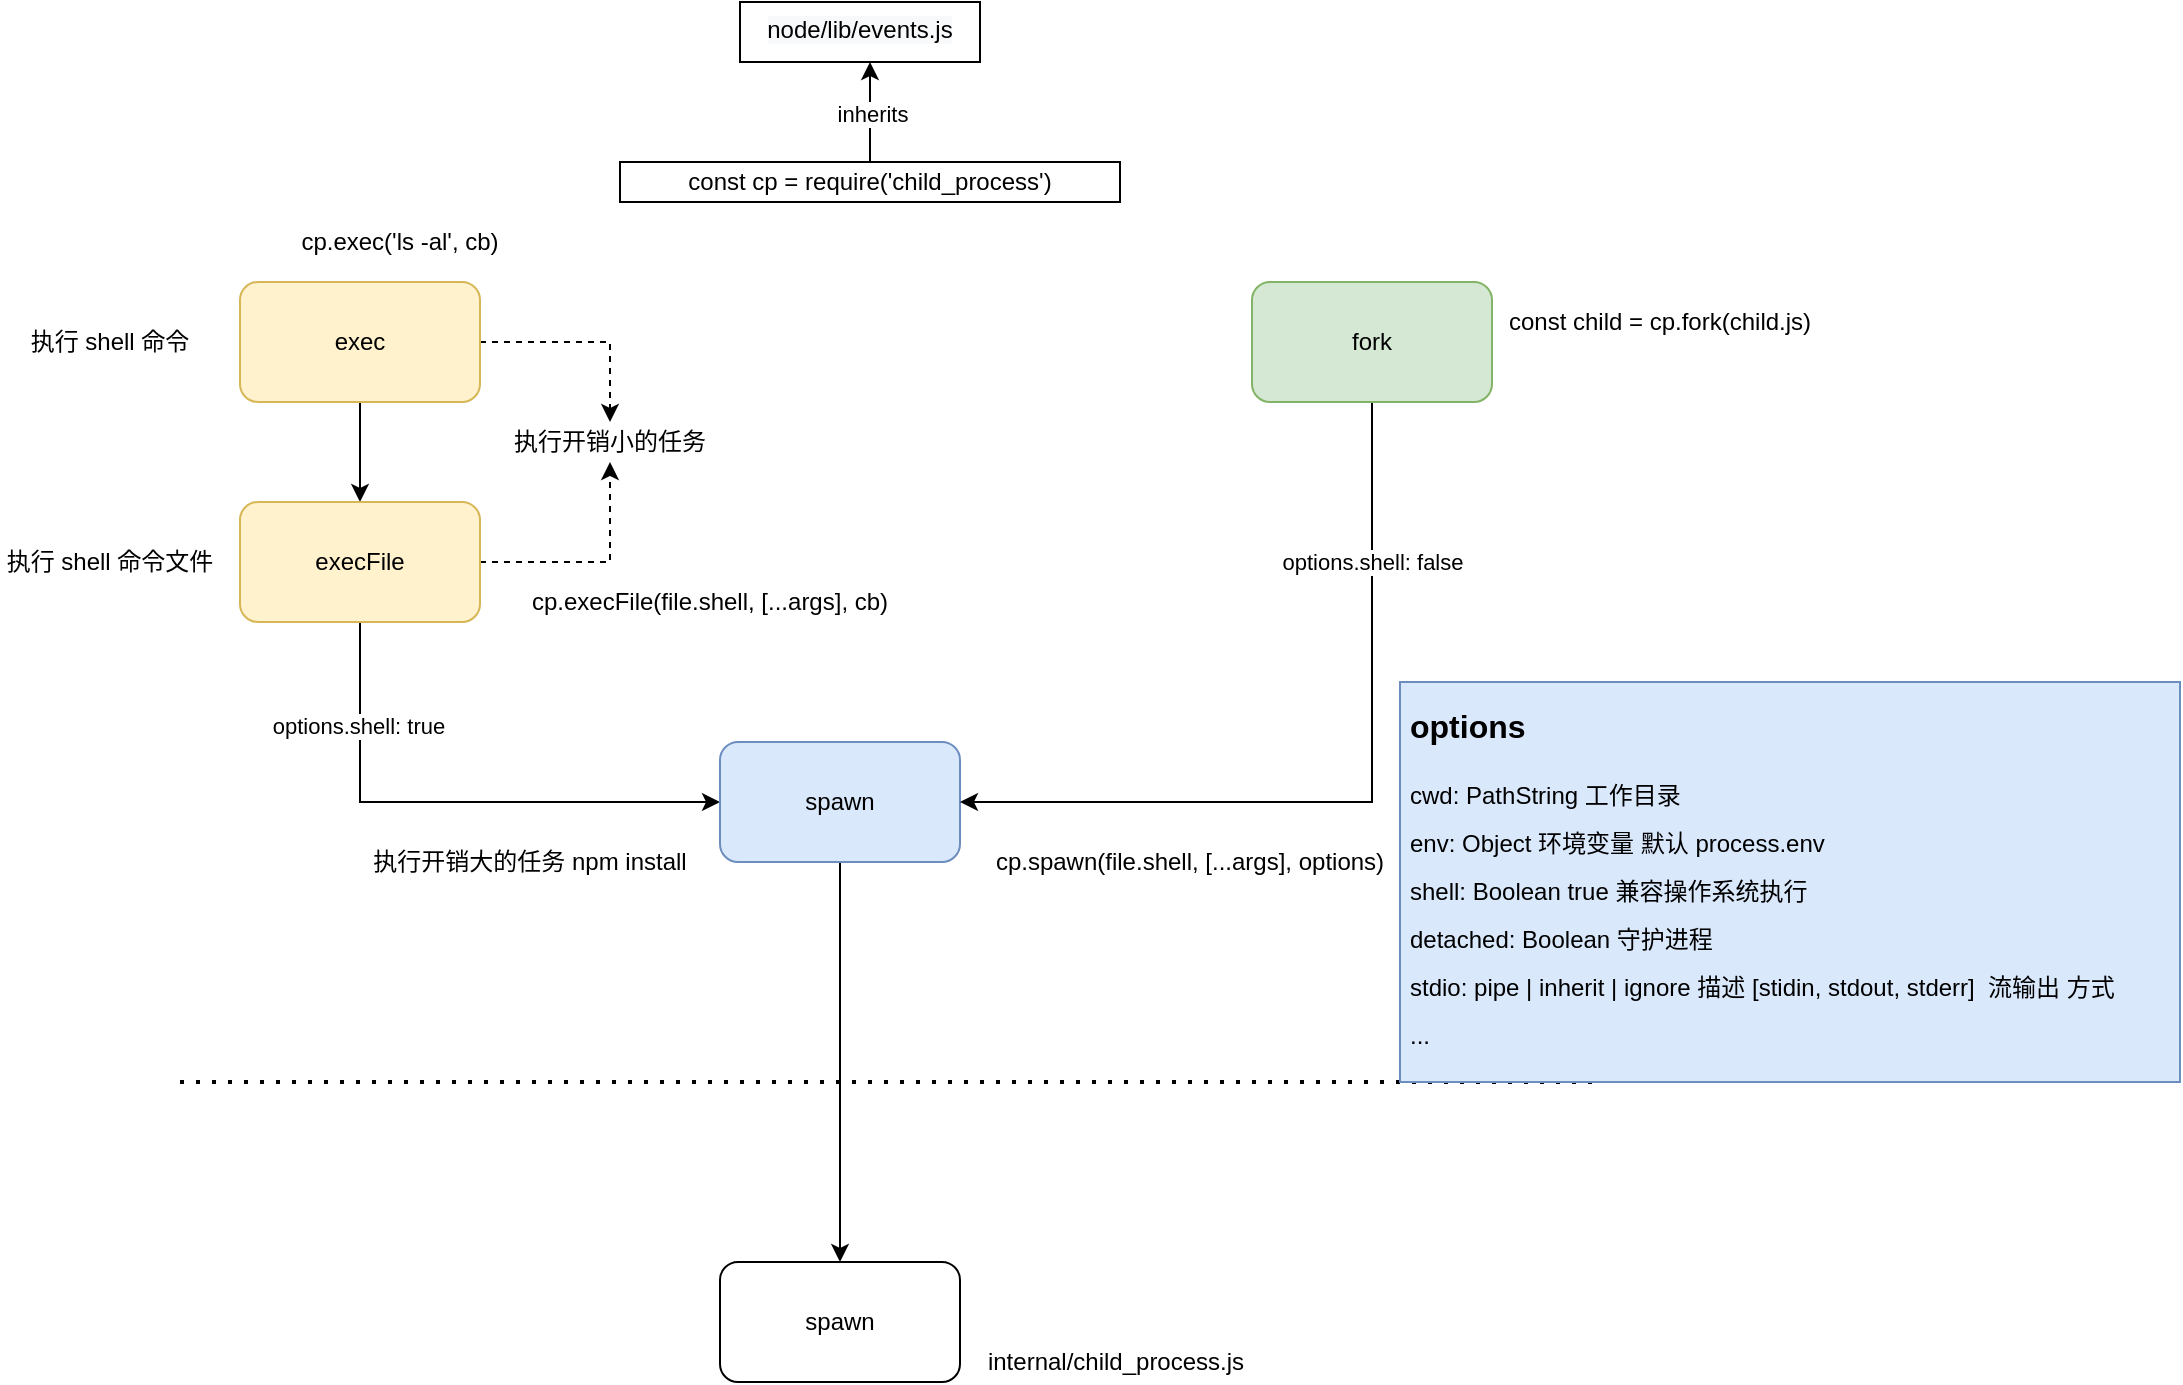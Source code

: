 <mxfile version="14.4.6" type="github">
  <diagram id="prtHgNgQTEPvFCAcTncT" name="Page-1">
    <mxGraphModel dx="2013" dy="1909" grid="1" gridSize="10" guides="1" tooltips="1" connect="1" arrows="1" fold="1" page="1" pageScale="1" pageWidth="827" pageHeight="1169" math="0" shadow="0">
      <root>
        <mxCell id="0" />
        <mxCell id="1" parent="0" />
        <mxCell id="9C7MWj4vBOad_BRdYSQF-43" value="" style="endArrow=none;dashed=1;html=1;dashPattern=1 3;strokeWidth=2;" edge="1" parent="1">
          <mxGeometry width="50" height="50" relative="1" as="geometry">
            <mxPoint x="20" y="520" as="sourcePoint" />
            <mxPoint x="730" y="520" as="targetPoint" />
          </mxGeometry>
        </mxCell>
        <mxCell id="9C7MWj4vBOad_BRdYSQF-44" style="edgeStyle=orthogonalEdgeStyle;rounded=0;orthogonalLoop=1;jettySize=auto;html=1;entryX=0.5;entryY=0;entryDx=0;entryDy=0;" edge="1" parent="1" source="9C7MWj4vBOad_BRdYSQF-46" target="9C7MWj4vBOad_BRdYSQF-50">
          <mxGeometry relative="1" as="geometry" />
        </mxCell>
        <mxCell id="9C7MWj4vBOad_BRdYSQF-45" style="edgeStyle=orthogonalEdgeStyle;rounded=0;orthogonalLoop=1;jettySize=auto;html=1;exitX=1;exitY=0.5;exitDx=0;exitDy=0;entryX=0.5;entryY=0;entryDx=0;entryDy=0;dashed=1;" edge="1" parent="1" source="9C7MWj4vBOad_BRdYSQF-46" target="9C7MWj4vBOad_BRdYSQF-60">
          <mxGeometry relative="1" as="geometry" />
        </mxCell>
        <mxCell id="9C7MWj4vBOad_BRdYSQF-46" value="exec" style="rounded=1;whiteSpace=wrap;html=1;fillColor=#fff2cc;strokeColor=#d6b656;" vertex="1" parent="1">
          <mxGeometry x="50" y="120" width="120" height="60" as="geometry" />
        </mxCell>
        <mxCell id="9C7MWj4vBOad_BRdYSQF-47" style="edgeStyle=orthogonalEdgeStyle;rounded=0;orthogonalLoop=1;jettySize=auto;html=1;exitX=0.5;exitY=1;exitDx=0;exitDy=0;entryX=0;entryY=0.5;entryDx=0;entryDy=0;" edge="1" parent="1" source="9C7MWj4vBOad_BRdYSQF-50" target="9C7MWj4vBOad_BRdYSQF-52">
          <mxGeometry relative="1" as="geometry" />
        </mxCell>
        <mxCell id="9C7MWj4vBOad_BRdYSQF-48" value="options.shell: true" style="edgeLabel;html=1;align=center;verticalAlign=middle;resizable=0;points=[];" vertex="1" connectable="0" parent="9C7MWj4vBOad_BRdYSQF-47">
          <mxGeometry x="-0.613" y="-1" relative="1" as="geometry">
            <mxPoint as="offset" />
          </mxGeometry>
        </mxCell>
        <mxCell id="9C7MWj4vBOad_BRdYSQF-49" style="edgeStyle=orthogonalEdgeStyle;rounded=0;orthogonalLoop=1;jettySize=auto;html=1;exitX=1;exitY=0.5;exitDx=0;exitDy=0;dashed=1;" edge="1" parent="1" source="9C7MWj4vBOad_BRdYSQF-50" target="9C7MWj4vBOad_BRdYSQF-60">
          <mxGeometry relative="1" as="geometry" />
        </mxCell>
        <mxCell id="9C7MWj4vBOad_BRdYSQF-50" value="execFile" style="rounded=1;whiteSpace=wrap;html=1;fillColor=#fff2cc;strokeColor=#d6b656;" vertex="1" parent="1">
          <mxGeometry x="50" y="230" width="120" height="60" as="geometry" />
        </mxCell>
        <mxCell id="9C7MWj4vBOad_BRdYSQF-51" style="edgeStyle=orthogonalEdgeStyle;rounded=0;orthogonalLoop=1;jettySize=auto;html=1;exitX=0.5;exitY=1;exitDx=0;exitDy=0;" edge="1" parent="1" source="9C7MWj4vBOad_BRdYSQF-52" target="9C7MWj4vBOad_BRdYSQF-56">
          <mxGeometry relative="1" as="geometry" />
        </mxCell>
        <mxCell id="9C7MWj4vBOad_BRdYSQF-52" value="spawn" style="rounded=1;whiteSpace=wrap;html=1;fillColor=#dae8fc;strokeColor=#6c8ebf;" vertex="1" parent="1">
          <mxGeometry x="290" y="350" width="120" height="60" as="geometry" />
        </mxCell>
        <mxCell id="9C7MWj4vBOad_BRdYSQF-53" style="edgeStyle=orthogonalEdgeStyle;rounded=0;orthogonalLoop=1;jettySize=auto;html=1;exitX=0.5;exitY=1;exitDx=0;exitDy=0;entryX=1;entryY=0.5;entryDx=0;entryDy=0;" edge="1" parent="1" source="9C7MWj4vBOad_BRdYSQF-55" target="9C7MWj4vBOad_BRdYSQF-52">
          <mxGeometry relative="1" as="geometry" />
        </mxCell>
        <mxCell id="9C7MWj4vBOad_BRdYSQF-54" value="options.shell: false" style="edgeLabel;html=1;align=center;verticalAlign=middle;resizable=0;points=[];" vertex="1" connectable="0" parent="9C7MWj4vBOad_BRdYSQF-53">
          <mxGeometry x="-0.436" y="-2" relative="1" as="geometry">
            <mxPoint x="2" y="-35" as="offset" />
          </mxGeometry>
        </mxCell>
        <mxCell id="9C7MWj4vBOad_BRdYSQF-55" value="fork" style="rounded=1;whiteSpace=wrap;html=1;fillColor=#d5e8d4;strokeColor=#82b366;" vertex="1" parent="1">
          <mxGeometry x="556" y="120" width="120" height="60" as="geometry" />
        </mxCell>
        <mxCell id="9C7MWj4vBOad_BRdYSQF-56" value="spawn" style="rounded=1;whiteSpace=wrap;html=1;" vertex="1" parent="1">
          <mxGeometry x="290" y="610" width="120" height="60" as="geometry" />
        </mxCell>
        <mxCell id="9C7MWj4vBOad_BRdYSQF-57" value="internal/child_process.js" style="text;html=1;strokeColor=none;fillColor=none;align=center;verticalAlign=middle;whiteSpace=wrap;rounded=0;" vertex="1" parent="1">
          <mxGeometry x="420" y="650" width="136" height="20" as="geometry" />
        </mxCell>
        <mxCell id="9C7MWj4vBOad_BRdYSQF-58" value="执行 shell 命令" style="text;html=1;strokeColor=none;fillColor=none;align=center;verticalAlign=middle;whiteSpace=wrap;rounded=0;" vertex="1" parent="1">
          <mxGeometry x="-70" y="140" width="110" height="20" as="geometry" />
        </mxCell>
        <mxCell id="9C7MWj4vBOad_BRdYSQF-59" value="执行 shell 命令文件" style="text;html=1;strokeColor=none;fillColor=none;align=center;verticalAlign=middle;whiteSpace=wrap;rounded=0;" vertex="1" parent="1">
          <mxGeometry x="-70" y="250" width="110" height="20" as="geometry" />
        </mxCell>
        <mxCell id="9C7MWj4vBOad_BRdYSQF-60" value="执行开销小的任务" style="text;html=1;strokeColor=none;fillColor=none;align=center;verticalAlign=middle;whiteSpace=wrap;rounded=0;" vertex="1" parent="1">
          <mxGeometry x="180" y="190" width="110" height="20" as="geometry" />
        </mxCell>
        <mxCell id="9C7MWj4vBOad_BRdYSQF-61" value="执行开销大的任务 npm install" style="text;html=1;strokeColor=none;fillColor=none;align=center;verticalAlign=middle;whiteSpace=wrap;rounded=0;" vertex="1" parent="1">
          <mxGeometry x="110" y="410" width="170" as="geometry" />
        </mxCell>
        <mxCell id="9C7MWj4vBOad_BRdYSQF-62" value="cp.exec(&#39;ls -al&#39;, cb)" style="text;html=1;strokeColor=none;fillColor=none;align=center;verticalAlign=middle;whiteSpace=wrap;rounded=0;" vertex="1" parent="1">
          <mxGeometry x="40" y="90" width="180" height="20" as="geometry" />
        </mxCell>
        <mxCell id="9C7MWj4vBOad_BRdYSQF-63" value="cp.execFile(file.shell, [...args], cb)" style="text;html=1;strokeColor=none;fillColor=none;align=center;verticalAlign=middle;whiteSpace=wrap;rounded=0;" vertex="1" parent="1">
          <mxGeometry x="160" y="270" width="250" height="20" as="geometry" />
        </mxCell>
        <mxCell id="9C7MWj4vBOad_BRdYSQF-85" value="cp.spawn(file.shell, [...args], options)" style="text;html=1;align=center;verticalAlign=middle;whiteSpace=wrap;rounded=0;" vertex="1" parent="1">
          <mxGeometry x="400" y="400" width="250" height="20" as="geometry" />
        </mxCell>
        <mxCell id="9C7MWj4vBOad_BRdYSQF-97" style="edgeStyle=orthogonalEdgeStyle;rounded=0;orthogonalLoop=1;jettySize=auto;html=1;entryX=0.5;entryY=1;entryDx=0;entryDy=0;" edge="1" parent="1" source="9C7MWj4vBOad_BRdYSQF-86">
          <mxGeometry relative="1" as="geometry">
            <mxPoint x="365" y="10" as="targetPoint" />
          </mxGeometry>
        </mxCell>
        <mxCell id="9C7MWj4vBOad_BRdYSQF-98" value="inherits" style="edgeLabel;html=1;align=center;verticalAlign=middle;resizable=0;points=[];" vertex="1" connectable="0" parent="9C7MWj4vBOad_BRdYSQF-97">
          <mxGeometry x="-0.04" y="-1" relative="1" as="geometry">
            <mxPoint as="offset" />
          </mxGeometry>
        </mxCell>
        <mxCell id="9C7MWj4vBOad_BRdYSQF-86" value="const cp = require(&#39;child_process&#39;)" style="text;html=1;fillColor=none;align=center;verticalAlign=middle;whiteSpace=wrap;rounded=0;strokeColor=#000000;" vertex="1" parent="1">
          <mxGeometry x="240" y="60" width="250" height="20" as="geometry" />
        </mxCell>
        <mxCell id="9C7MWj4vBOad_BRdYSQF-87" value="&lt;p style=&quot;line-height: 100%&quot;&gt;&lt;/p&gt;&lt;h1&gt;&lt;font style=&quot;font-size: 16px ; line-height: 100%&quot;&gt;options&lt;/font&gt;&lt;/h1&gt;&lt;p style=&quot;line-height: 100%&quot;&gt;cwd: PathString 工作目录&lt;/p&gt;&lt;p style=&quot;line-height: 100%&quot;&gt;env: Object 环境变量 默认 process.env&lt;/p&gt;&lt;p style=&quot;line-height: 100%&quot;&gt;shell: Boolean true 兼容操作系统执行&lt;/p&gt;&lt;p style=&quot;line-height: 100%&quot;&gt;&lt;span&gt;detached: Boolean 守护进程&lt;/span&gt;&lt;/p&gt;&lt;p style=&quot;line-height: 100%&quot;&gt;stdio: pipe | inherit | ignore 描述 [stidin, stdout, stderr]&amp;nbsp; 流输出 方式&lt;/p&gt;&lt;p style=&quot;line-height: 100%&quot;&gt;...&lt;/p&gt;&lt;p&gt;&lt;br&gt;&lt;/p&gt;&lt;p&gt;&lt;br&gt;&lt;/p&gt;&lt;p&gt;&lt;/p&gt;" style="text;html=1;strokeColor=#6c8ebf;fillColor=#dae8fc;spacing=5;spacingTop=-20;whiteSpace=wrap;overflow=hidden;rounded=0;" vertex="1" parent="1">
          <mxGeometry x="630" y="320" width="390" height="200" as="geometry" />
        </mxCell>
        <mxCell id="9C7MWj4vBOad_BRdYSQF-88" value="const child = cp.fork(child.js)" style="text;html=1;strokeColor=none;fillColor=none;align=center;verticalAlign=middle;whiteSpace=wrap;rounded=0;" vertex="1" parent="1">
          <mxGeometry x="680" y="130" width="160" height="20" as="geometry" />
        </mxCell>
        <mxCell id="9C7MWj4vBOad_BRdYSQF-101" value="&lt;span style=&quot;color: rgb(0 , 0 , 0) ; font-family: &amp;#34;helvetica&amp;#34; ; font-size: 12px ; font-style: normal ; font-weight: 400 ; letter-spacing: normal ; text-indent: 0px ; text-transform: none ; word-spacing: 0px ; background-color: rgb(248 , 249 , 250) ; display: inline ; float: none&quot;&gt;node/lib/events.js&lt;/span&gt;" style="text;whiteSpace=wrap;html=1;align=center;strokeColor=#000000;" vertex="1" parent="1">
          <mxGeometry x="300" y="-20" width="120" height="30" as="geometry" />
        </mxCell>
      </root>
    </mxGraphModel>
  </diagram>
</mxfile>
